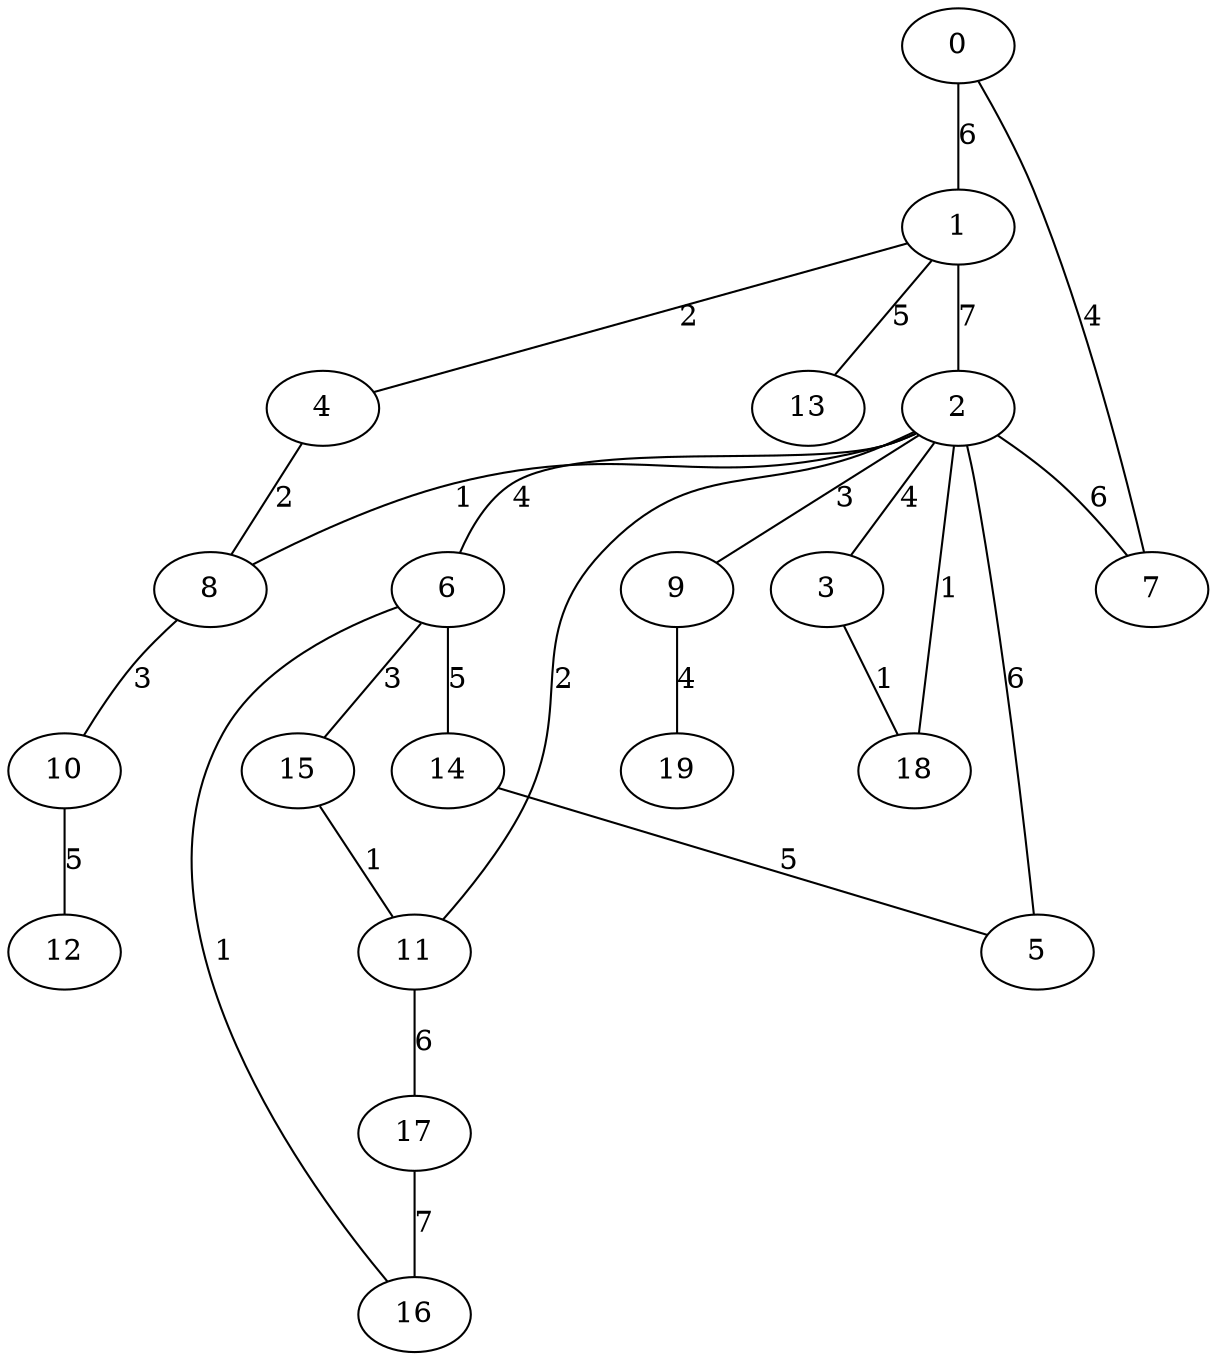 graph g {
  0 [ habit = 5, size = 215, x = 7, y = 3 ]
  1 [ habit = 1, size = 265, x = 8, y = 6 ]
  2 [ habit = 9, size = 144, x = 5, y = 6 ]
  3 [ habit = 3, size = 357, x = 4, y = 5 ]
  4 [ habit = 8, size = 186, x = 8, y = 5 ]
  5 [ habit = 12, size = 428, x = 7, y = 8 ]
  6 [ habit = 9, size = 287, x = 5, y = 8 ]
  7 [ habit = 1, size = 391, x = 5, y = 4 ]
  8 [ habit = 8, size = 494, x = 6, y = 5 ]
  9 [ habit = 6, size = 264, x = 3, y = 6 ]
  10 [ habit = 10, size = 357, x = 7, y = 3 ]
  11 [ habit = 2, size = 484, x = 4, y = 7 ]
  12 [ base = 1, habit = 2, size = 474, x = 8, y = 1 ]
  13 [ habit = 5, size = 353, x = 10, y = 6 ]
  14 [ habit = 5, size = 206, x = 7, y = 10 ]
  15 [ habit = 5, size = 479, x = 4, y = 9 ]
  16 [ habit = 5, size = 222, x = 5, y = 10 ]
  17 [ habit = 7, size = 398, x = 3, y = 10 ]
  18 [ base = 2, habit = 4, size = 247, x = 4, y = 6 ]
  19 [ habit = 10, size = 322, x = 1, y = 5 ]

  0 -- 1 [ label = 6, weight = 6 ]
  0 -- 7 [ label = 4, weight = 4 ]
  1 -- 2 [ label = 7, weight = 7 ]
  1 -- 4 [ label = 2, weight = 2 ]
  1 -- 13 [ label = 5, weight = 5 ]
  2 -- 11 [ label = 2, weight = 2 ]
  2 -- 9 [ label = 3, weight = 3 ]
  2 -- 8 [ label = 1, weight = 1 ]
  2 -- 18 [ label = 1, weight = 1 ]
  2 -- 5 [ label = 6, weight = 6 ]
  2 -- 3 [ label = 4, weight = 4 ]
  2 -- 7 [ label = 6, weight = 6 ]
  2 -- 6 [ label = 4, weight = 4 ]
  3 -- 18 [ label = 1, weight = 1 ]
  4 -- 8 [ label = 2, weight = 2 ]
  6 -- 16 [ label = 1, weight = 1 ]
  6 -- 14 [ label = 5, weight = 5 ]
  6 -- 15 [ label = 3, weight = 3 ]
  8 -- 10 [ label = 3, weight = 3 ]
  9 -- 19 [ label = 4, weight = 4 ]
  10 -- 12 [ label = 5, weight = 5 ]
  11 -- 17 [ label = 6, weight = 6 ]
  14 -- 5 [ label = 5, weight = 5 ]
  15 -- 11 [ label = 1, weight = 1 ]
  17 -- 16 [ label = 7, weight = 7 ]
}
